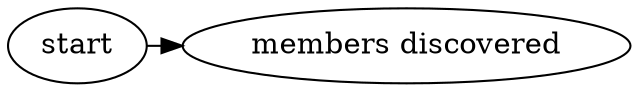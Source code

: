 digraph G {
	a0 -> a1;

	a0[label="start"];
	a1[label="members discovered"];

	{ rank=same; a0 a1}
}

